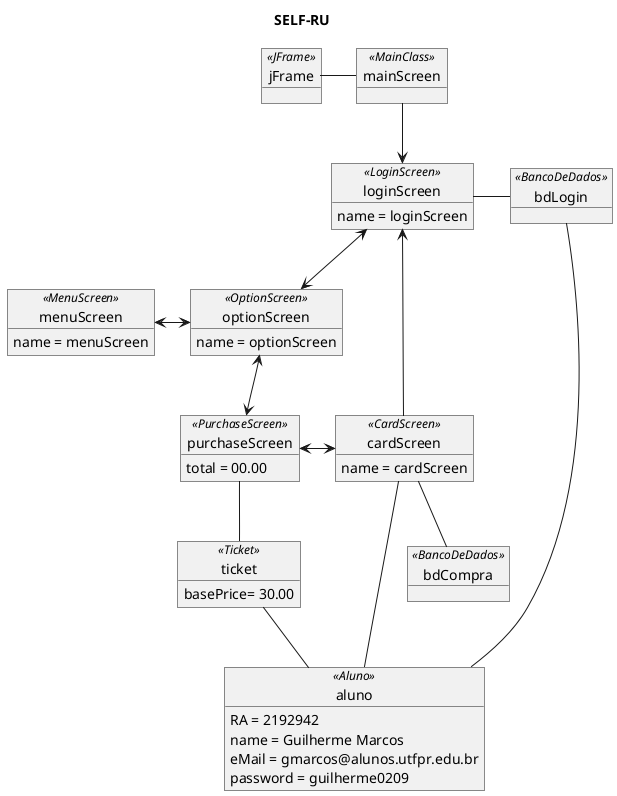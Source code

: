 @startuml SELF-RU

title SELF-RU

together {
    object loginScreen <<LoginScreen>> {
        name = loginScreen
    }

    object optionScreen <<OptionScreen>> {
        name = optionScreen
    }
    object purchaseScreen <<PurchaseScreen>>{
        total = 00.00
    }
    object cardScreen <<CardScreen>> {
        name = cardScreen
    }
    object menuScreen <<MenuScreen>> {
        name = menuScreen
    }
}

object ticket <<Ticket>>{
    basePrice= 30.00
}

object aluno <<Aluno>> {
        RA = 2192942
        name = Guilherme Marcos
        eMail = gmarcos@alunos.utfpr.edu.br
        password = guilherme0209
}

object bdLogin <<BancoDeDados>>

object mainScreen <<MainClass>>

object bdCompra <<BancoDeDados>>

object jFrame <<JFrame>>



jFrame -right- mainScreen
mainScreen --> loginScreen
loginScreen -right- bdLogin
bdLogin -- aluno
ticket -- aluno
loginScreen <--> optionScreen
optionScreen <-left-> menuScreen
optionScreen <--> purchaseScreen
purchaseScreen -down- ticket
purchaseScreen <-right-> cardScreen
cardScreen --> loginScreen
cardScreen -- bdCompra
cardScreen -right- aluno
@enduml